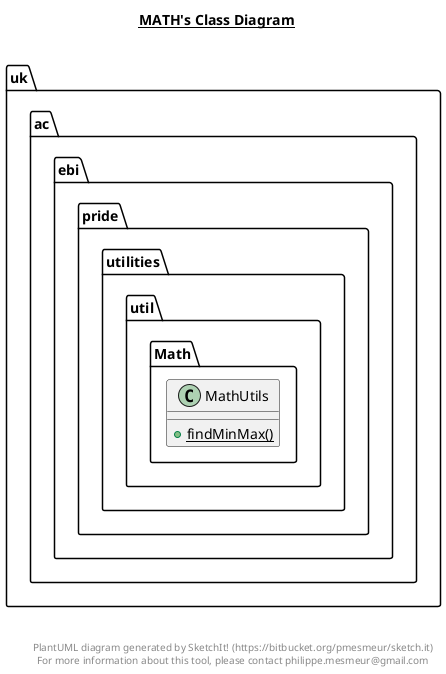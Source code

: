 @startuml

title __MATH's Class Diagram__\n

  package uk.ac.ebi.pride.utilities.util {
    package uk.ac.ebi.pride.utilities.util.Math {
      class MathUtils {
          {static} + findMinMax()
      }
    }
  }
  



right footer


PlantUML diagram generated by SketchIt! (https://bitbucket.org/pmesmeur/sketch.it)
For more information about this tool, please contact philippe.mesmeur@gmail.com
endfooter

@enduml
